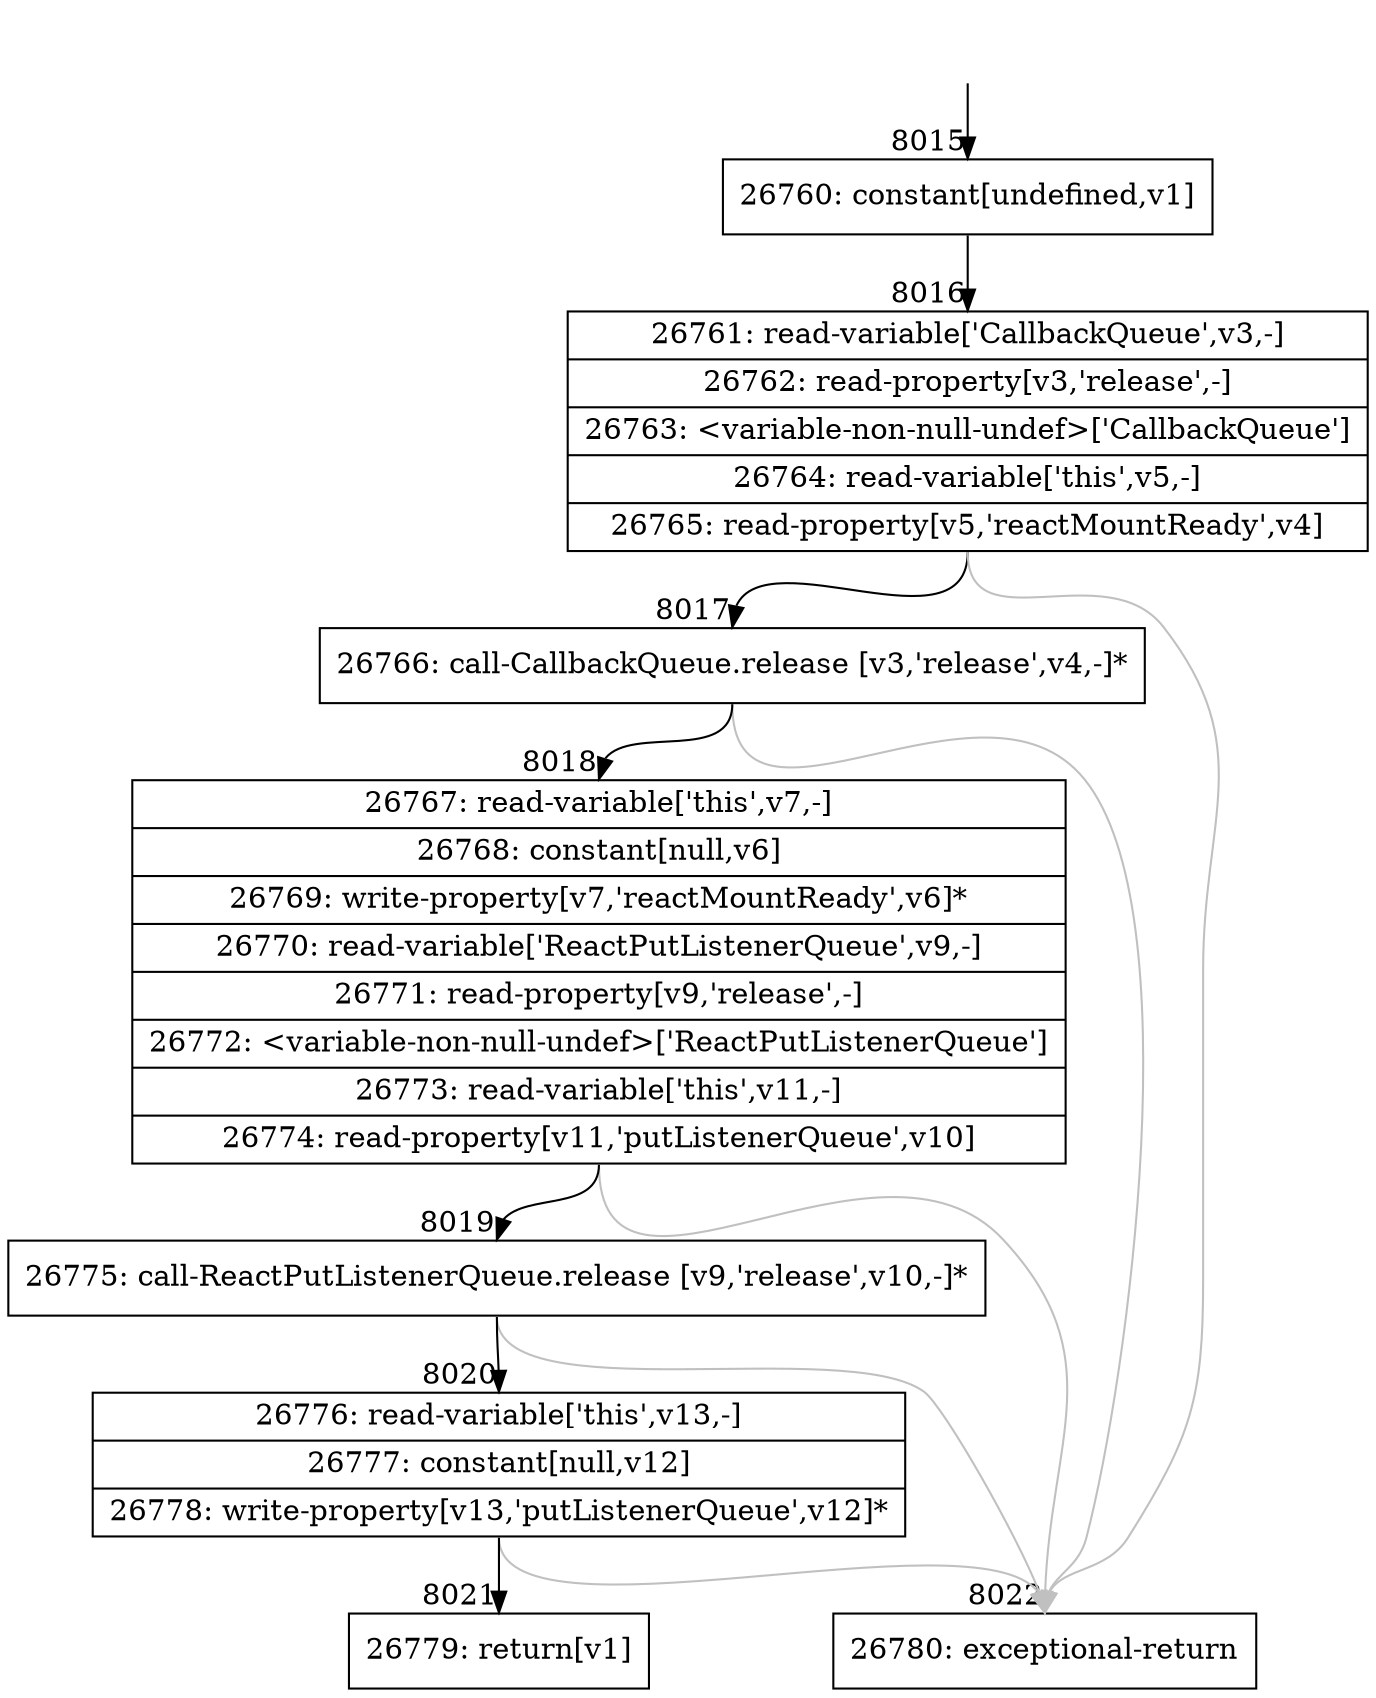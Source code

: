 digraph {
rankdir="TD"
BB_entry580[shape=none,label=""];
BB_entry580 -> BB8015 [tailport=s, headport=n, headlabel="    8015"]
BB8015 [shape=record label="{26760: constant[undefined,v1]}" ] 
BB8015 -> BB8016 [tailport=s, headport=n, headlabel="      8016"]
BB8016 [shape=record label="{26761: read-variable['CallbackQueue',v3,-]|26762: read-property[v3,'release',-]|26763: \<variable-non-null-undef\>['CallbackQueue']|26764: read-variable['this',v5,-]|26765: read-property[v5,'reactMountReady',v4]}" ] 
BB8016 -> BB8017 [tailport=s, headport=n, headlabel="      8017"]
BB8016 -> BB8022 [tailport=s, headport=n, color=gray, headlabel="      8022"]
BB8017 [shape=record label="{26766: call-CallbackQueue.release [v3,'release',v4,-]*}" ] 
BB8017 -> BB8018 [tailport=s, headport=n, headlabel="      8018"]
BB8017 -> BB8022 [tailport=s, headport=n, color=gray]
BB8018 [shape=record label="{26767: read-variable['this',v7,-]|26768: constant[null,v6]|26769: write-property[v7,'reactMountReady',v6]*|26770: read-variable['ReactPutListenerQueue',v9,-]|26771: read-property[v9,'release',-]|26772: \<variable-non-null-undef\>['ReactPutListenerQueue']|26773: read-variable['this',v11,-]|26774: read-property[v11,'putListenerQueue',v10]}" ] 
BB8018 -> BB8019 [tailport=s, headport=n, headlabel="      8019"]
BB8018 -> BB8022 [tailport=s, headport=n, color=gray]
BB8019 [shape=record label="{26775: call-ReactPutListenerQueue.release [v9,'release',v10,-]*}" ] 
BB8019 -> BB8020 [tailport=s, headport=n, headlabel="      8020"]
BB8019 -> BB8022 [tailport=s, headport=n, color=gray]
BB8020 [shape=record label="{26776: read-variable['this',v13,-]|26777: constant[null,v12]|26778: write-property[v13,'putListenerQueue',v12]*}" ] 
BB8020 -> BB8021 [tailport=s, headport=n, headlabel="      8021"]
BB8020 -> BB8022 [tailport=s, headport=n, color=gray]
BB8021 [shape=record label="{26779: return[v1]}" ] 
BB8022 [shape=record label="{26780: exceptional-return}" ] 
//#$~ 14079
}
